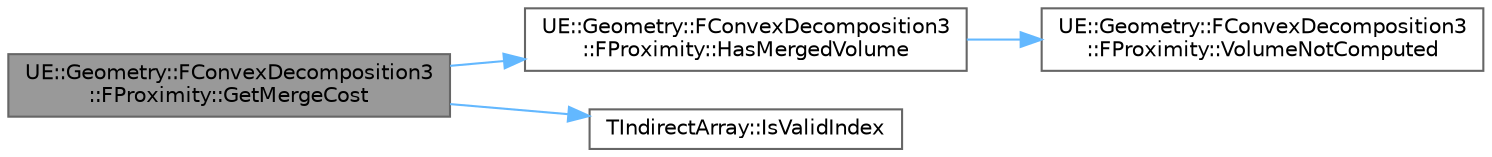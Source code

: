 digraph "UE::Geometry::FConvexDecomposition3::FProximity::GetMergeCost"
{
 // INTERACTIVE_SVG=YES
 // LATEX_PDF_SIZE
  bgcolor="transparent";
  edge [fontname=Helvetica,fontsize=10,labelfontname=Helvetica,labelfontsize=10];
  node [fontname=Helvetica,fontsize=10,shape=box,height=0.2,width=0.4];
  rankdir="LR";
  Node1 [id="Node000001",label="UE::Geometry::FConvexDecomposition3\l::FProximity::GetMergeCost",height=0.2,width=0.4,color="gray40", fillcolor="grey60", style="filled", fontcolor="black",tooltip=" "];
  Node1 -> Node2 [id="edge1_Node000001_Node000002",color="steelblue1",style="solid",tooltip=" "];
  Node2 [id="Node000002",label="UE::Geometry::FConvexDecomposition3\l::FProximity::HasMergedVolume",height=0.2,width=0.4,color="grey40", fillcolor="white", style="filled",URL="$da/d5e/structUE_1_1Geometry_1_1FConvexDecomposition3_1_1FProximity.html#a9b756b9dc665d6e639b6b111cb275c62",tooltip=" "];
  Node2 -> Node3 [id="edge2_Node000002_Node000003",color="steelblue1",style="solid",tooltip=" "];
  Node3 [id="Node000003",label="UE::Geometry::FConvexDecomposition3\l::FProximity::VolumeNotComputed",height=0.2,width=0.4,color="grey40", fillcolor="white", style="filled",URL="$da/d5e/structUE_1_1Geometry_1_1FConvexDecomposition3_1_1FProximity.html#a52ad6b2c8412c2c18301db490b58dd3f",tooltip=" "];
  Node1 -> Node4 [id="edge3_Node000001_Node000004",color="steelblue1",style="solid",tooltip=" "];
  Node4 [id="Node000004",label="TIndirectArray::IsValidIndex",height=0.2,width=0.4,color="grey40", fillcolor="white", style="filled",URL="$d6/dc5/classTIndirectArray.html#a8c25f6d25c78741be995a06d1243874e",tooltip="Tests if index is valid, i.e."];
}
